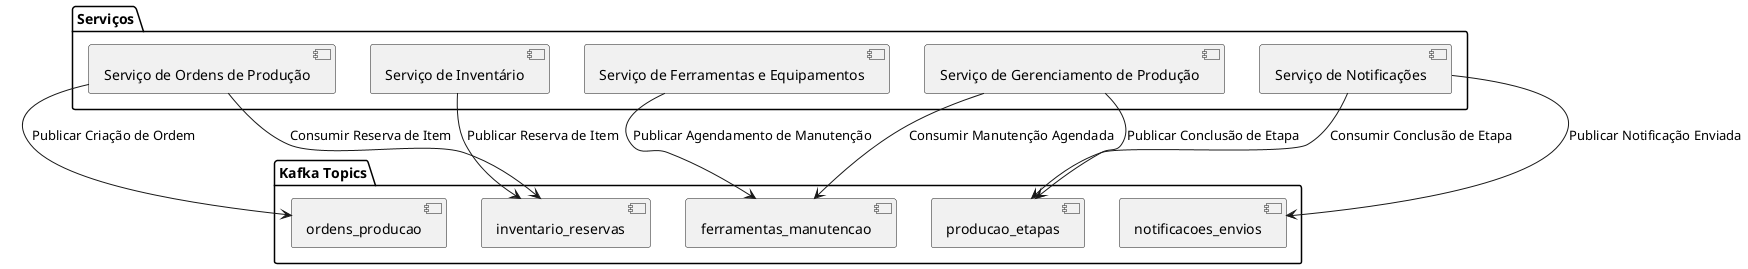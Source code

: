 @startuml
package "Kafka Topics" {
  [producao_etapas] 
  [inventario_reservas]
  [ordens_producao]
  [ferramentas_manutencao]
  [notificacoes_envios]
}

package "Serviços" {
  [Serviço de Gerenciamento de Produção] --> [producao_etapas] : Publicar Conclusão de Etapa
  [Serviço de Inventário] --> [inventario_reservas] : Publicar Reserva de Item
  [Serviço de Ordens de Produção] --> [ordens_producao] : Publicar Criação de Ordem
  [Serviço de Ferramentas e Equipamentos] --> [ferramentas_manutencao] : Publicar Agendamento de Manutenção
  [Serviço de Notificações] --> [notificacoes_envios] : Publicar Notificação Enviada
  
  [Serviço de Notificações] --> [producao_etapas] : Consumir Conclusão de Etapa
  [Serviço de Ordens de Produção] --> [inventario_reservas] : Consumir Reserva de Item
  [Serviço de Gerenciamento de Produção] --> [ferramentas_manutencao] : Consumir Manutenção Agendada
}
@enduml
